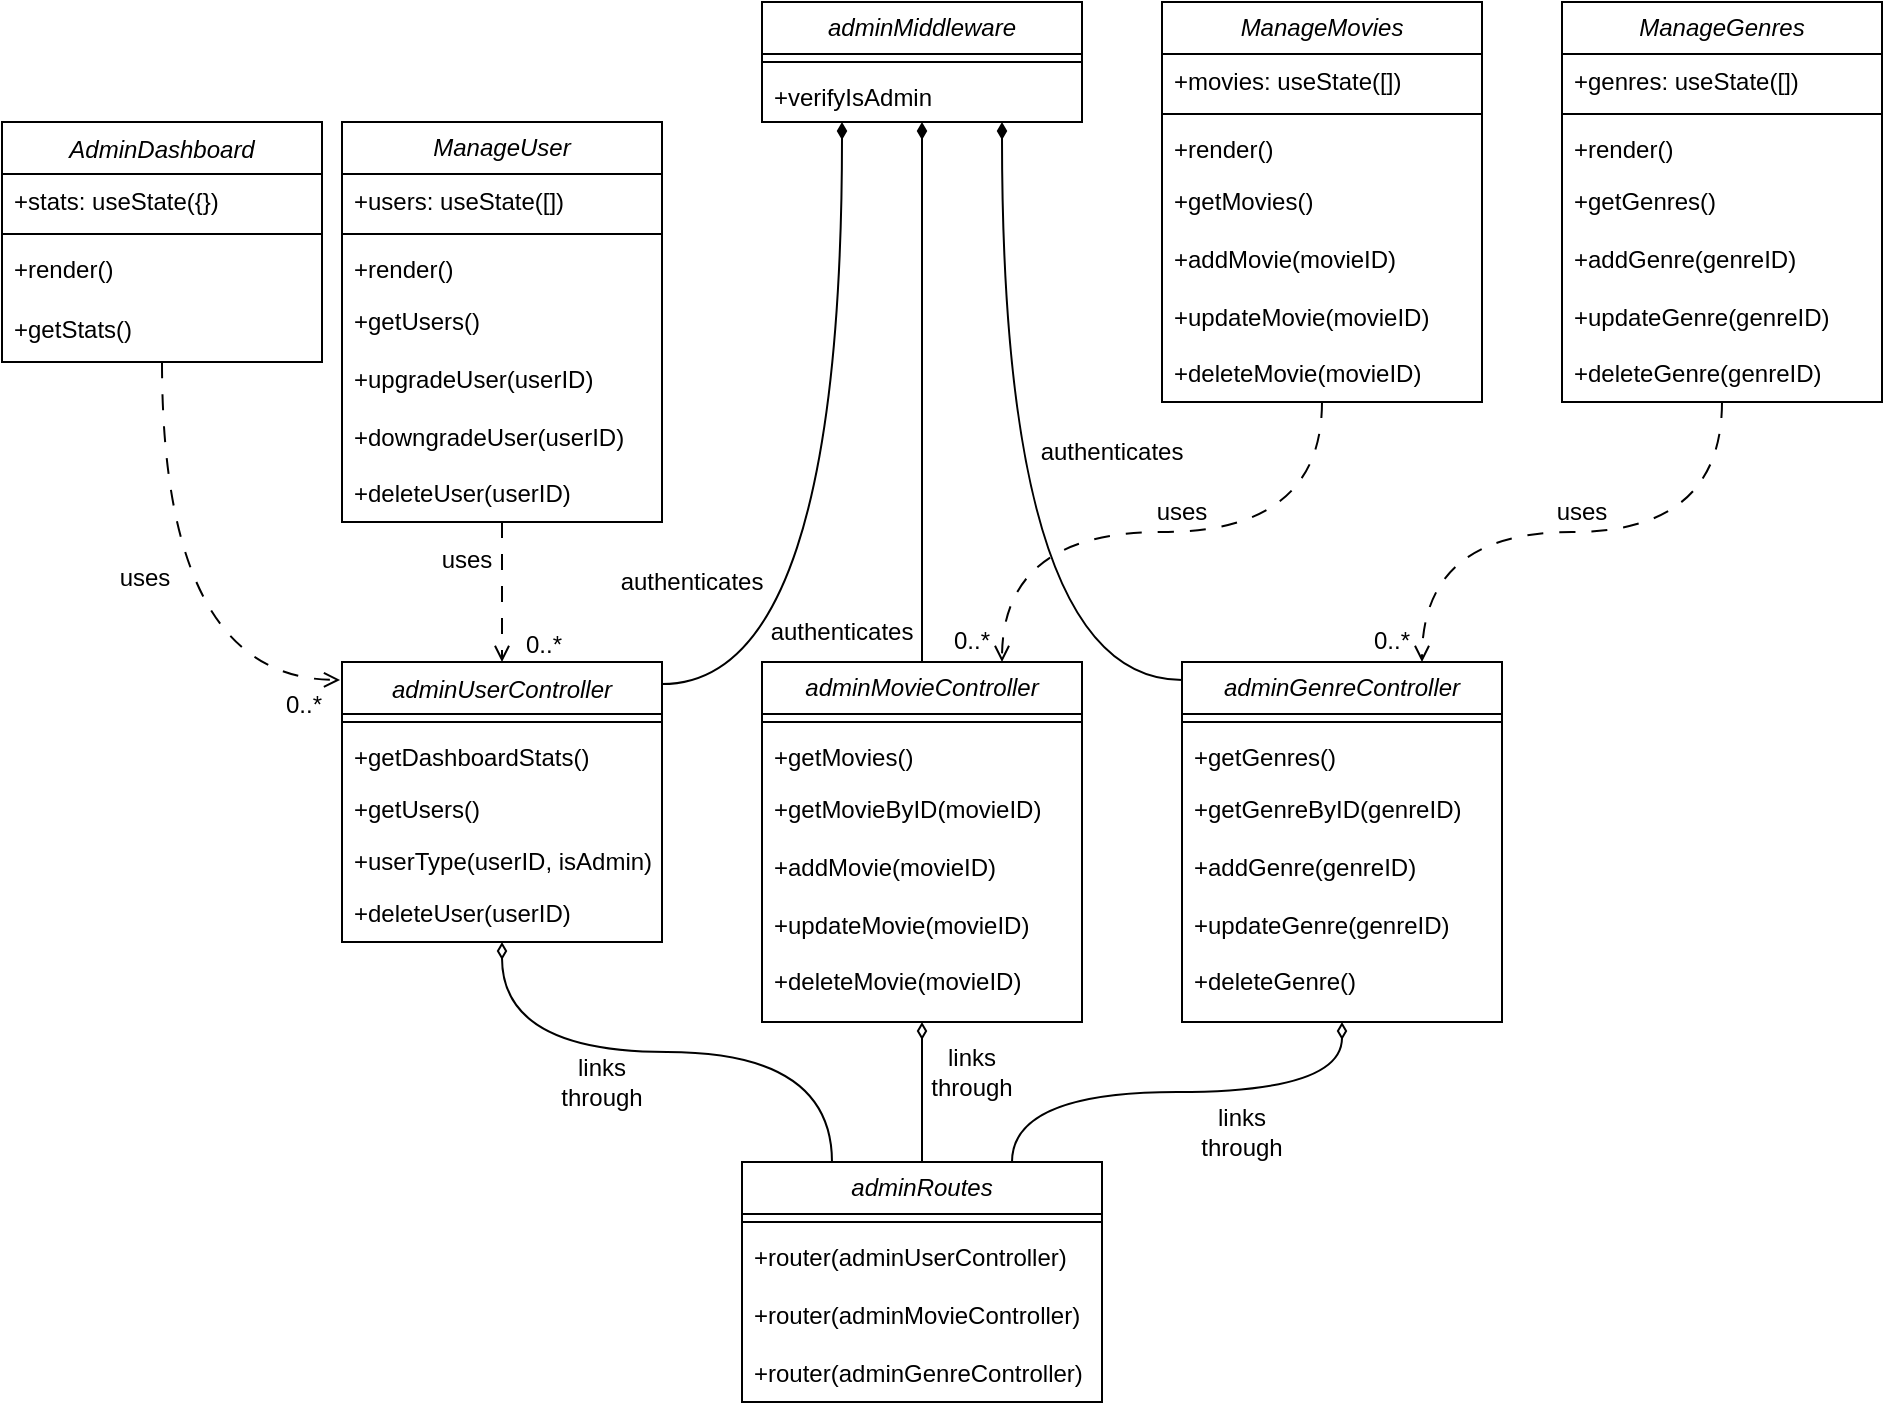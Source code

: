 <mxfile version="26.2.4">
  <diagram id="C5RBs43oDa-KdzZeNtuy" name="Page-1">
    <mxGraphModel dx="1428" dy="787" grid="1" gridSize="10" guides="1" tooltips="1" connect="1" arrows="1" fold="1" page="1" pageScale="1" pageWidth="827" pageHeight="1169" math="0" shadow="0">
      <root>
        <mxCell id="WIyWlLk6GJQsqaUBKTNV-0" />
        <mxCell id="WIyWlLk6GJQsqaUBKTNV-1" parent="WIyWlLk6GJQsqaUBKTNV-0" />
        <mxCell id="zkfFHV4jXpPFQw0GAbJ--0" value="AdminDashboard" style="swimlane;fontStyle=2;align=center;verticalAlign=top;childLayout=stackLayout;horizontal=1;startSize=26;horizontalStack=0;resizeParent=1;resizeLast=0;collapsible=1;marginBottom=0;rounded=0;shadow=0;strokeWidth=1;" parent="WIyWlLk6GJQsqaUBKTNV-1" vertex="1">
          <mxGeometry x="60" y="120" width="160" height="120" as="geometry">
            <mxRectangle x="230" y="140" width="160" height="26" as="alternateBounds" />
          </mxGeometry>
        </mxCell>
        <mxCell id="zkfFHV4jXpPFQw0GAbJ--1" value="+stats: useState({})" style="text;align=left;verticalAlign=top;spacingLeft=4;spacingRight=4;overflow=hidden;rotatable=0;points=[[0,0.5],[1,0.5]];portConstraint=eastwest;" parent="zkfFHV4jXpPFQw0GAbJ--0" vertex="1">
          <mxGeometry y="26" width="160" height="26" as="geometry" />
        </mxCell>
        <mxCell id="zkfFHV4jXpPFQw0GAbJ--4" value="" style="line;html=1;strokeWidth=1;align=left;verticalAlign=middle;spacingTop=-1;spacingLeft=3;spacingRight=3;rotatable=0;labelPosition=right;points=[];portConstraint=eastwest;" parent="zkfFHV4jXpPFQw0GAbJ--0" vertex="1">
          <mxGeometry y="52" width="160" height="8" as="geometry" />
        </mxCell>
        <mxCell id="zkfFHV4jXpPFQw0GAbJ--5" value="+render()" style="text;align=left;verticalAlign=top;spacingLeft=4;spacingRight=4;overflow=hidden;rotatable=0;points=[[0,0.5],[1,0.5]];portConstraint=eastwest;" parent="zkfFHV4jXpPFQw0GAbJ--0" vertex="1">
          <mxGeometry y="60" width="160" height="30" as="geometry" />
        </mxCell>
        <mxCell id="k6Q90wxYCE1YrTA6Pnd6-2" value="+getStats()" style="text;align=left;verticalAlign=top;spacingLeft=4;spacingRight=4;overflow=hidden;rotatable=0;points=[[0,0.5],[1,0.5]];portConstraint=eastwest;" vertex="1" parent="zkfFHV4jXpPFQw0GAbJ--0">
          <mxGeometry y="90" width="160" height="30" as="geometry" />
        </mxCell>
        <mxCell id="zkfFHV4jXpPFQw0GAbJ--17" value="adminUserController" style="swimlane;fontStyle=2;align=center;verticalAlign=top;childLayout=stackLayout;horizontal=1;startSize=26;horizontalStack=0;resizeParent=1;resizeLast=0;collapsible=1;marginBottom=0;rounded=0;shadow=0;strokeWidth=1;" parent="WIyWlLk6GJQsqaUBKTNV-1" vertex="1">
          <mxGeometry x="230" y="390" width="160" height="140" as="geometry">
            <mxRectangle x="550" y="140" width="160" height="26" as="alternateBounds" />
          </mxGeometry>
        </mxCell>
        <mxCell id="zkfFHV4jXpPFQw0GAbJ--23" value="" style="line;html=1;strokeWidth=1;align=left;verticalAlign=middle;spacingTop=-1;spacingLeft=3;spacingRight=3;rotatable=0;labelPosition=right;points=[];portConstraint=eastwest;" parent="zkfFHV4jXpPFQw0GAbJ--17" vertex="1">
          <mxGeometry y="26" width="160" height="8" as="geometry" />
        </mxCell>
        <mxCell id="zkfFHV4jXpPFQw0GAbJ--24" value="+getDashboardStats()" style="text;align=left;verticalAlign=top;spacingLeft=4;spacingRight=4;overflow=hidden;rotatable=0;points=[[0,0.5],[1,0.5]];portConstraint=eastwest;" parent="zkfFHV4jXpPFQw0GAbJ--17" vertex="1">
          <mxGeometry y="34" width="160" height="26" as="geometry" />
        </mxCell>
        <mxCell id="zkfFHV4jXpPFQw0GAbJ--25" value="+getUsers()" style="text;align=left;verticalAlign=top;spacingLeft=4;spacingRight=4;overflow=hidden;rotatable=0;points=[[0,0.5],[1,0.5]];portConstraint=eastwest;" parent="zkfFHV4jXpPFQw0GAbJ--17" vertex="1">
          <mxGeometry y="60" width="160" height="26" as="geometry" />
        </mxCell>
        <mxCell id="k6Q90wxYCE1YrTA6Pnd6-0" value="+userType(userID, isAdmin)" style="text;align=left;verticalAlign=top;spacingLeft=4;spacingRight=4;overflow=hidden;rotatable=0;points=[[0,0.5],[1,0.5]];portConstraint=eastwest;" vertex="1" parent="zkfFHV4jXpPFQw0GAbJ--17">
          <mxGeometry y="86" width="160" height="26" as="geometry" />
        </mxCell>
        <mxCell id="k6Q90wxYCE1YrTA6Pnd6-1" value="+deleteUser(userID)" style="text;align=left;verticalAlign=top;spacingLeft=4;spacingRight=4;overflow=hidden;rotatable=0;points=[[0,0.5],[1,0.5]];portConstraint=eastwest;" vertex="1" parent="zkfFHV4jXpPFQw0GAbJ--17">
          <mxGeometry y="112" width="160" height="26" as="geometry" />
        </mxCell>
        <mxCell id="zkfFHV4jXpPFQw0GAbJ--26" value="" style="endArrow=open;shadow=0;strokeWidth=1;rounded=0;endFill=1;edgeStyle=orthogonalEdgeStyle;elbow=vertical;curved=1;exitX=0.5;exitY=1;exitDx=0;exitDy=0;dashed=1;dashPattern=8 8;entryX=-0.006;entryY=0.064;entryDx=0;entryDy=0;entryPerimeter=0;" parent="WIyWlLk6GJQsqaUBKTNV-1" source="zkfFHV4jXpPFQw0GAbJ--0" target="zkfFHV4jXpPFQw0GAbJ--17" edge="1">
          <mxGeometry x="0.5" y="41" relative="1" as="geometry">
            <mxPoint x="220" y="192" as="sourcePoint" />
            <mxPoint x="240" y="400" as="targetPoint" />
            <mxPoint x="-40" y="32" as="offset" />
            <Array as="points">
              <mxPoint x="140" y="399" />
            </Array>
          </mxGeometry>
        </mxCell>
        <mxCell id="zkfFHV4jXpPFQw0GAbJ--27" value="0..*" style="resizable=0;align=left;verticalAlign=bottom;labelBackgroundColor=none;fontSize=12;" parent="zkfFHV4jXpPFQw0GAbJ--26" connectable="0" vertex="1">
          <mxGeometry x="-1" relative="1" as="geometry">
            <mxPoint x="60" y="180" as="offset" />
          </mxGeometry>
        </mxCell>
        <mxCell id="zkfFHV4jXpPFQw0GAbJ--29" value="uses" style="text;html=1;resizable=0;points=[];;align=center;verticalAlign=middle;labelBackgroundColor=none;rounded=0;shadow=0;strokeWidth=1;fontSize=12;" parent="zkfFHV4jXpPFQw0GAbJ--26" vertex="1" connectable="0">
          <mxGeometry x="0.5" y="49" relative="1" as="geometry">
            <mxPoint x="125" y="-11" as="offset" />
          </mxGeometry>
        </mxCell>
        <mxCell id="k6Q90wxYCE1YrTA6Pnd6-31" style="edgeStyle=orthogonalEdgeStyle;rounded=0;orthogonalLoop=1;jettySize=auto;html=1;exitX=1;exitY=0.079;exitDx=0;exitDy=0;exitPerimeter=0;entryX=0.25;entryY=1;entryDx=0;entryDy=0;endArrow=diamondThin;endFill=1;curved=1;strokeWidth=1;" edge="1" parent="WIyWlLk6GJQsqaUBKTNV-1" source="zkfFHV4jXpPFQw0GAbJ--17" target="k6Q90wxYCE1YrTA6Pnd6-3">
          <mxGeometry relative="1" as="geometry">
            <mxPoint x="600" y="400" as="sourcePoint" />
            <mxPoint x="460" y="360" as="targetPoint" />
          </mxGeometry>
        </mxCell>
        <mxCell id="k6Q90wxYCE1YrTA6Pnd6-3" value="&lt;i&gt;adminMiddleware&lt;/i&gt;" style="swimlane;fontStyle=0;childLayout=stackLayout;horizontal=1;startSize=26;fillColor=none;horizontalStack=0;resizeParent=1;resizeParentMax=0;resizeLast=0;collapsible=1;marginBottom=0;whiteSpace=wrap;html=1;" vertex="1" parent="WIyWlLk6GJQsqaUBKTNV-1">
          <mxGeometry x="440" y="60" width="160" height="60" as="geometry" />
        </mxCell>
        <mxCell id="k6Q90wxYCE1YrTA6Pnd6-7" value="" style="line;html=1;strokeWidth=1;align=left;verticalAlign=middle;spacingTop=-1;spacingLeft=3;spacingRight=3;rotatable=0;labelPosition=right;points=[];portConstraint=eastwest;" vertex="1" parent="k6Q90wxYCE1YrTA6Pnd6-3">
          <mxGeometry y="26" width="160" height="8" as="geometry" />
        </mxCell>
        <mxCell id="k6Q90wxYCE1YrTA6Pnd6-5" value="+verifyIsAdmin" style="text;strokeColor=none;fillColor=none;align=left;verticalAlign=top;spacingLeft=4;spacingRight=4;overflow=hidden;rotatable=0;points=[[0,0.5],[1,0.5]];portConstraint=eastwest;whiteSpace=wrap;html=1;" vertex="1" parent="k6Q90wxYCE1YrTA6Pnd6-3">
          <mxGeometry y="34" width="160" height="26" as="geometry" />
        </mxCell>
        <mxCell id="k6Q90wxYCE1YrTA6Pnd6-26" style="edgeStyle=orthogonalEdgeStyle;rounded=0;orthogonalLoop=1;jettySize=auto;html=1;exitX=0.5;exitY=1;exitDx=0;exitDy=0;entryX=0.5;entryY=0;entryDx=0;entryDy=0;endArrow=open;endFill=0;dashed=1;dashPattern=8 8;" edge="1" parent="WIyWlLk6GJQsqaUBKTNV-1" source="k6Q90wxYCE1YrTA6Pnd6-8" target="zkfFHV4jXpPFQw0GAbJ--17">
          <mxGeometry relative="1" as="geometry" />
        </mxCell>
        <mxCell id="k6Q90wxYCE1YrTA6Pnd6-8" value="&lt;i&gt;ManageUser&lt;/i&gt;" style="swimlane;fontStyle=0;childLayout=stackLayout;horizontal=1;startSize=26;fillColor=none;horizontalStack=0;resizeParent=1;resizeParentMax=0;resizeLast=0;collapsible=1;marginBottom=0;whiteSpace=wrap;html=1;" vertex="1" parent="WIyWlLk6GJQsqaUBKTNV-1">
          <mxGeometry x="230" y="120" width="160" height="200" as="geometry" />
        </mxCell>
        <mxCell id="k6Q90wxYCE1YrTA6Pnd6-9" value="+users: useState([])" style="text;strokeColor=none;fillColor=none;align=left;verticalAlign=top;spacingLeft=4;spacingRight=4;overflow=hidden;rotatable=0;points=[[0,0.5],[1,0.5]];portConstraint=eastwest;whiteSpace=wrap;html=1;" vertex="1" parent="k6Q90wxYCE1YrTA6Pnd6-8">
          <mxGeometry y="26" width="160" height="26" as="geometry" />
        </mxCell>
        <mxCell id="k6Q90wxYCE1YrTA6Pnd6-10" value="" style="line;html=1;strokeWidth=1;align=left;verticalAlign=middle;spacingTop=-1;spacingLeft=3;spacingRight=3;rotatable=0;labelPosition=right;points=[];portConstraint=eastwest;" vertex="1" parent="k6Q90wxYCE1YrTA6Pnd6-8">
          <mxGeometry y="52" width="160" height="8" as="geometry" />
        </mxCell>
        <mxCell id="k6Q90wxYCE1YrTA6Pnd6-11" value="+render()" style="text;strokeColor=none;fillColor=none;align=left;verticalAlign=top;spacingLeft=4;spacingRight=4;overflow=hidden;rotatable=0;points=[[0,0.5],[1,0.5]];portConstraint=eastwest;whiteSpace=wrap;html=1;" vertex="1" parent="k6Q90wxYCE1YrTA6Pnd6-8">
          <mxGeometry y="60" width="160" height="26" as="geometry" />
        </mxCell>
        <mxCell id="k6Q90wxYCE1YrTA6Pnd6-12" value="&lt;div&gt;+getUsers()&lt;/div&gt;&lt;div&gt;&lt;br&gt;&lt;/div&gt;&lt;div&gt;+upgradeUser(userID)&lt;br&gt;&lt;br&gt;+downgradeUser(userID)&lt;br&gt;&lt;br&gt;+deleteUser(userID)&lt;/div&gt;" style="text;strokeColor=none;fillColor=none;align=left;verticalAlign=top;spacingLeft=4;spacingRight=4;overflow=hidden;rotatable=0;points=[[0,0.5],[1,0.5]];portConstraint=eastwest;whiteSpace=wrap;html=1;" vertex="1" parent="k6Q90wxYCE1YrTA6Pnd6-8">
          <mxGeometry y="86" width="160" height="114" as="geometry" />
        </mxCell>
        <mxCell id="k6Q90wxYCE1YrTA6Pnd6-27" value="0..*" style="resizable=0;align=left;verticalAlign=bottom;labelBackgroundColor=none;fontSize=12;" connectable="0" vertex="1" parent="WIyWlLk6GJQsqaUBKTNV-1">
          <mxGeometry x="320" y="390" as="geometry" />
        </mxCell>
        <mxCell id="k6Q90wxYCE1YrTA6Pnd6-29" value="uses" style="text;html=1;resizable=0;points=[];;align=center;verticalAlign=middle;labelBackgroundColor=none;rounded=0;shadow=0;strokeWidth=1;fontSize=12;" vertex="1" connectable="0" parent="WIyWlLk6GJQsqaUBKTNV-1">
          <mxGeometry x="150" y="350" as="geometry">
            <mxPoint x="-19" y="-2" as="offset" />
          </mxGeometry>
        </mxCell>
        <mxCell id="k6Q90wxYCE1YrTA6Pnd6-36" value="authenticates" style="text;html=1;align=center;verticalAlign=middle;whiteSpace=wrap;rounded=0;" vertex="1" parent="WIyWlLk6GJQsqaUBKTNV-1">
          <mxGeometry x="380" y="335" width="50" height="30" as="geometry" />
        </mxCell>
        <mxCell id="k6Q90wxYCE1YrTA6Pnd6-42" style="edgeStyle=orthogonalEdgeStyle;rounded=0;orthogonalLoop=1;jettySize=auto;html=1;entryX=0.463;entryY=0.962;entryDx=0;entryDy=0;entryPerimeter=0;curved=1;endArrow=diamondThin;endFill=1;exitX=0.5;exitY=0;exitDx=0;exitDy=0;" edge="1" parent="WIyWlLk6GJQsqaUBKTNV-1" source="k6Q90wxYCE1YrTA6Pnd6-37">
          <mxGeometry relative="1" as="geometry">
            <mxPoint x="550" y="390" as="sourcePoint" />
            <mxPoint x="520.0" y="120.002" as="targetPoint" />
            <Array as="points">
              <mxPoint x="520" y="390" />
            </Array>
          </mxGeometry>
        </mxCell>
        <mxCell id="k6Q90wxYCE1YrTA6Pnd6-44" value="authenticates" style="text;html=1;align=center;verticalAlign=middle;whiteSpace=wrap;rounded=0;" vertex="1" parent="WIyWlLk6GJQsqaUBKTNV-1">
          <mxGeometry x="470" y="360" width="20" height="30" as="geometry" />
        </mxCell>
        <mxCell id="k6Q90wxYCE1YrTA6Pnd6-46" value="&lt;i&gt;adminGenreController&lt;/i&gt;" style="swimlane;fontStyle=0;childLayout=stackLayout;horizontal=1;startSize=26;fillColor=none;horizontalStack=0;resizeParent=1;resizeParentMax=0;resizeLast=0;collapsible=1;marginBottom=0;whiteSpace=wrap;html=1;" vertex="1" parent="WIyWlLk6GJQsqaUBKTNV-1">
          <mxGeometry x="650" y="390" width="160" height="180" as="geometry" />
        </mxCell>
        <mxCell id="k6Q90wxYCE1YrTA6Pnd6-48" value="" style="line;html=1;strokeWidth=1;align=left;verticalAlign=middle;spacingTop=-1;spacingLeft=3;spacingRight=3;rotatable=0;labelPosition=right;points=[];portConstraint=eastwest;" vertex="1" parent="k6Q90wxYCE1YrTA6Pnd6-46">
          <mxGeometry y="26" width="160" height="8" as="geometry" />
        </mxCell>
        <mxCell id="k6Q90wxYCE1YrTA6Pnd6-49" value="+getGenres()" style="text;strokeColor=none;fillColor=none;align=left;verticalAlign=top;spacingLeft=4;spacingRight=4;overflow=hidden;rotatable=0;points=[[0,0.5],[1,0.5]];portConstraint=eastwest;whiteSpace=wrap;html=1;" vertex="1" parent="k6Q90wxYCE1YrTA6Pnd6-46">
          <mxGeometry y="34" width="160" height="26" as="geometry" />
        </mxCell>
        <mxCell id="k6Q90wxYCE1YrTA6Pnd6-50" value="+getGenreByID(genreID)&lt;br&gt;&lt;br&gt;+addGenre(genreID)&lt;br&gt;&lt;br&gt;+updateGenre(genreID)&lt;br&gt;&lt;br&gt;+deleteGenre()" style="text;strokeColor=none;fillColor=none;align=left;verticalAlign=top;spacingLeft=4;spacingRight=4;overflow=hidden;rotatable=0;points=[[0,0.5],[1,0.5]];portConstraint=eastwest;whiteSpace=wrap;html=1;" vertex="1" parent="k6Q90wxYCE1YrTA6Pnd6-46">
          <mxGeometry y="60" width="160" height="120" as="geometry" />
        </mxCell>
        <mxCell id="k6Q90wxYCE1YrTA6Pnd6-53" value="" style="edgeStyle=orthogonalEdgeStyle;rounded=0;orthogonalLoop=1;jettySize=auto;html=1;curved=1;exitX=0;exitY=0.05;exitDx=0;exitDy=0;exitPerimeter=0;endArrow=diamondThin;endFill=1;" edge="1" parent="WIyWlLk6GJQsqaUBKTNV-1" source="k6Q90wxYCE1YrTA6Pnd6-46" target="k6Q90wxYCE1YrTA6Pnd6-5">
          <mxGeometry relative="1" as="geometry">
            <mxPoint x="710" y="399" as="sourcePoint" />
            <mxPoint x="560" y="120" as="targetPoint" />
            <Array as="points">
              <mxPoint x="560" y="399" />
            </Array>
          </mxGeometry>
        </mxCell>
        <mxCell id="k6Q90wxYCE1YrTA6Pnd6-37" value="&lt;i&gt;adminMovieController&lt;/i&gt;" style="swimlane;fontStyle=0;childLayout=stackLayout;horizontal=1;startSize=26;fillColor=none;horizontalStack=0;resizeParent=1;resizeParentMax=0;resizeLast=0;collapsible=1;marginBottom=0;whiteSpace=wrap;html=1;" vertex="1" parent="WIyWlLk6GJQsqaUBKTNV-1">
          <mxGeometry x="440" y="390" width="160" height="180" as="geometry" />
        </mxCell>
        <mxCell id="k6Q90wxYCE1YrTA6Pnd6-39" value="" style="line;html=1;strokeWidth=1;align=left;verticalAlign=middle;spacingTop=-1;spacingLeft=3;spacingRight=3;rotatable=0;labelPosition=right;points=[];portConstraint=eastwest;" vertex="1" parent="k6Q90wxYCE1YrTA6Pnd6-37">
          <mxGeometry y="26" width="160" height="8" as="geometry" />
        </mxCell>
        <mxCell id="k6Q90wxYCE1YrTA6Pnd6-40" value="+getMovies()" style="text;strokeColor=none;fillColor=none;align=left;verticalAlign=top;spacingLeft=4;spacingRight=4;overflow=hidden;rotatable=0;points=[[0,0.5],[1,0.5]];portConstraint=eastwest;whiteSpace=wrap;html=1;" vertex="1" parent="k6Q90wxYCE1YrTA6Pnd6-37">
          <mxGeometry y="34" width="160" height="26" as="geometry" />
        </mxCell>
        <mxCell id="k6Q90wxYCE1YrTA6Pnd6-41" value="&lt;div&gt;+getMovieByID(movieID)&lt;br&gt;&lt;br&gt;+addMovie(movieID)&lt;br&gt;&lt;br&gt;+updateMovie(movieID)&lt;br&gt;&lt;br&gt;+deleteMovie(movieID)&lt;/div&gt;" style="text;strokeColor=none;fillColor=none;align=left;verticalAlign=top;spacingLeft=4;spacingRight=4;overflow=hidden;rotatable=0;points=[[0,0.5],[1,0.5]];portConstraint=eastwest;whiteSpace=wrap;html=1;" vertex="1" parent="k6Q90wxYCE1YrTA6Pnd6-37">
          <mxGeometry y="60" width="160" height="120" as="geometry" />
        </mxCell>
        <mxCell id="k6Q90wxYCE1YrTA6Pnd6-54" value="authenticates" style="text;html=1;align=center;verticalAlign=middle;whiteSpace=wrap;rounded=0;" vertex="1" parent="WIyWlLk6GJQsqaUBKTNV-1">
          <mxGeometry x="590" y="270" width="50" height="30" as="geometry" />
        </mxCell>
        <mxCell id="k6Q90wxYCE1YrTA6Pnd6-60" style="edgeStyle=orthogonalEdgeStyle;rounded=0;orthogonalLoop=1;jettySize=auto;html=1;exitX=0.5;exitY=1;exitDx=0;exitDy=0;curved=1;dashed=1;dashPattern=8 8;endArrow=open;endFill=0;entryX=0.75;entryY=0;entryDx=0;entryDy=0;" edge="1" parent="WIyWlLk6GJQsqaUBKTNV-1" source="k6Q90wxYCE1YrTA6Pnd6-55" target="k6Q90wxYCE1YrTA6Pnd6-37">
          <mxGeometry relative="1" as="geometry">
            <mxPoint x="710" y="330" as="targetPoint" />
          </mxGeometry>
        </mxCell>
        <mxCell id="k6Q90wxYCE1YrTA6Pnd6-55" value="&lt;i&gt;ManageMovies&lt;/i&gt;" style="swimlane;fontStyle=0;childLayout=stackLayout;horizontal=1;startSize=26;fillColor=none;horizontalStack=0;resizeParent=1;resizeParentMax=0;resizeLast=0;collapsible=1;marginBottom=0;whiteSpace=wrap;html=1;" vertex="1" parent="WIyWlLk6GJQsqaUBKTNV-1">
          <mxGeometry x="640" y="60" width="160" height="200" as="geometry" />
        </mxCell>
        <mxCell id="k6Q90wxYCE1YrTA6Pnd6-56" value="+movies: useState([])" style="text;strokeColor=none;fillColor=none;align=left;verticalAlign=top;spacingLeft=4;spacingRight=4;overflow=hidden;rotatable=0;points=[[0,0.5],[1,0.5]];portConstraint=eastwest;whiteSpace=wrap;html=1;" vertex="1" parent="k6Q90wxYCE1YrTA6Pnd6-55">
          <mxGeometry y="26" width="160" height="26" as="geometry" />
        </mxCell>
        <mxCell id="k6Q90wxYCE1YrTA6Pnd6-57" value="" style="line;html=1;strokeWidth=1;align=left;verticalAlign=middle;spacingTop=-1;spacingLeft=3;spacingRight=3;rotatable=0;labelPosition=right;points=[];portConstraint=eastwest;" vertex="1" parent="k6Q90wxYCE1YrTA6Pnd6-55">
          <mxGeometry y="52" width="160" height="8" as="geometry" />
        </mxCell>
        <mxCell id="k6Q90wxYCE1YrTA6Pnd6-58" value="+render()" style="text;strokeColor=none;fillColor=none;align=left;verticalAlign=top;spacingLeft=4;spacingRight=4;overflow=hidden;rotatable=0;points=[[0,0.5],[1,0.5]];portConstraint=eastwest;whiteSpace=wrap;html=1;" vertex="1" parent="k6Q90wxYCE1YrTA6Pnd6-55">
          <mxGeometry y="60" width="160" height="26" as="geometry" />
        </mxCell>
        <mxCell id="k6Q90wxYCE1YrTA6Pnd6-59" value="&lt;div&gt;+getMovies()&lt;br&gt;&lt;br&gt;+addMovie(movieID)&lt;br&gt;&lt;br&gt;+updateMovie(movieID)&lt;br&gt;&lt;br&gt;+deleteMovie(movieID)&lt;/div&gt;" style="text;strokeColor=none;fillColor=none;align=left;verticalAlign=top;spacingLeft=4;spacingRight=4;overflow=hidden;rotatable=0;points=[[0,0.5],[1,0.5]];portConstraint=eastwest;whiteSpace=wrap;html=1;" vertex="1" parent="k6Q90wxYCE1YrTA6Pnd6-55">
          <mxGeometry y="86" width="160" height="114" as="geometry" />
        </mxCell>
        <mxCell id="k6Q90wxYCE1YrTA6Pnd6-61" value="uses" style="text;html=1;align=center;verticalAlign=middle;whiteSpace=wrap;rounded=0;" vertex="1" parent="WIyWlLk6GJQsqaUBKTNV-1">
          <mxGeometry x="620" y="300" width="60" height="30" as="geometry" />
        </mxCell>
        <mxCell id="k6Q90wxYCE1YrTA6Pnd6-62" value="0..*" style="resizable=0;align=left;verticalAlign=bottom;labelBackgroundColor=none;fontSize=12;" connectable="0" vertex="1" parent="WIyWlLk6GJQsqaUBKTNV-1">
          <mxGeometry x="540" y="380" as="geometry">
            <mxPoint x="-6" y="8" as="offset" />
          </mxGeometry>
        </mxCell>
        <mxCell id="k6Q90wxYCE1YrTA6Pnd6-68" style="edgeStyle=orthogonalEdgeStyle;rounded=0;orthogonalLoop=1;jettySize=auto;html=1;exitX=0.5;exitY=1;exitDx=0;exitDy=0;entryX=0.75;entryY=0;entryDx=0;entryDy=0;curved=1;dashed=1;dashPattern=8 8;endArrow=open;endFill=0;" edge="1" parent="WIyWlLk6GJQsqaUBKTNV-1" source="k6Q90wxYCE1YrTA6Pnd6-63" target="k6Q90wxYCE1YrTA6Pnd6-46">
          <mxGeometry relative="1" as="geometry" />
        </mxCell>
        <mxCell id="k6Q90wxYCE1YrTA6Pnd6-63" value="&lt;i&gt;ManageGenres&lt;/i&gt;" style="swimlane;fontStyle=0;childLayout=stackLayout;horizontal=1;startSize=26;fillColor=none;horizontalStack=0;resizeParent=1;resizeParentMax=0;resizeLast=0;collapsible=1;marginBottom=0;whiteSpace=wrap;html=1;" vertex="1" parent="WIyWlLk6GJQsqaUBKTNV-1">
          <mxGeometry x="840" y="60" width="160" height="200" as="geometry" />
        </mxCell>
        <mxCell id="k6Q90wxYCE1YrTA6Pnd6-64" value="+genres: useState([])" style="text;strokeColor=none;fillColor=none;align=left;verticalAlign=top;spacingLeft=4;spacingRight=4;overflow=hidden;rotatable=0;points=[[0,0.5],[1,0.5]];portConstraint=eastwest;whiteSpace=wrap;html=1;" vertex="1" parent="k6Q90wxYCE1YrTA6Pnd6-63">
          <mxGeometry y="26" width="160" height="26" as="geometry" />
        </mxCell>
        <mxCell id="k6Q90wxYCE1YrTA6Pnd6-65" value="" style="line;html=1;strokeWidth=1;align=left;verticalAlign=middle;spacingTop=-1;spacingLeft=3;spacingRight=3;rotatable=0;labelPosition=right;points=[];portConstraint=eastwest;" vertex="1" parent="k6Q90wxYCE1YrTA6Pnd6-63">
          <mxGeometry y="52" width="160" height="8" as="geometry" />
        </mxCell>
        <mxCell id="k6Q90wxYCE1YrTA6Pnd6-66" value="+render()" style="text;strokeColor=none;fillColor=none;align=left;verticalAlign=top;spacingLeft=4;spacingRight=4;overflow=hidden;rotatable=0;points=[[0,0.5],[1,0.5]];portConstraint=eastwest;whiteSpace=wrap;html=1;" vertex="1" parent="k6Q90wxYCE1YrTA6Pnd6-63">
          <mxGeometry y="60" width="160" height="26" as="geometry" />
        </mxCell>
        <mxCell id="k6Q90wxYCE1YrTA6Pnd6-67" value="&lt;div&gt;+getGenres()&lt;br&gt;&lt;br&gt;+addGenre(genreID)&lt;br&gt;&lt;br&gt;+updateGenre(genreID)&lt;br&gt;&lt;br&gt;+deleteGenre(genreID)&lt;/div&gt;" style="text;strokeColor=none;fillColor=none;align=left;verticalAlign=top;spacingLeft=4;spacingRight=4;overflow=hidden;rotatable=0;points=[[0,0.5],[1,0.5]];portConstraint=eastwest;whiteSpace=wrap;html=1;" vertex="1" parent="k6Q90wxYCE1YrTA6Pnd6-63">
          <mxGeometry y="86" width="160" height="114" as="geometry" />
        </mxCell>
        <mxCell id="k6Q90wxYCE1YrTA6Pnd6-70" value="0..*" style="resizable=0;align=left;verticalAlign=bottom;labelBackgroundColor=none;fontSize=12;" connectable="0" vertex="1" parent="WIyWlLk6GJQsqaUBKTNV-1">
          <mxGeometry x="750" y="380" as="geometry">
            <mxPoint x="-6" y="8" as="offset" />
          </mxGeometry>
        </mxCell>
        <mxCell id="k6Q90wxYCE1YrTA6Pnd6-71" value="uses" style="text;html=1;align=center;verticalAlign=middle;whiteSpace=wrap;rounded=0;" vertex="1" parent="WIyWlLk6GJQsqaUBKTNV-1">
          <mxGeometry x="820" y="300" width="60" height="30" as="geometry" />
        </mxCell>
        <mxCell id="k6Q90wxYCE1YrTA6Pnd6-77" style="edgeStyle=orthogonalEdgeStyle;rounded=0;orthogonalLoop=1;jettySize=auto;html=1;exitX=0.25;exitY=0;exitDx=0;exitDy=0;entryX=0.5;entryY=1;entryDx=0;entryDy=0;curved=1;endArrow=diamondThin;endFill=0;" edge="1" parent="WIyWlLk6GJQsqaUBKTNV-1" source="k6Q90wxYCE1YrTA6Pnd6-72" target="zkfFHV4jXpPFQw0GAbJ--17">
          <mxGeometry relative="1" as="geometry" />
        </mxCell>
        <mxCell id="k6Q90wxYCE1YrTA6Pnd6-78" style="edgeStyle=orthogonalEdgeStyle;rounded=0;orthogonalLoop=1;jettySize=auto;html=1;exitX=0.5;exitY=0;exitDx=0;exitDy=0;entryX=0.5;entryY=1;entryDx=0;entryDy=0;curved=1;endArrow=diamondThin;endFill=0;" edge="1" parent="WIyWlLk6GJQsqaUBKTNV-1" source="k6Q90wxYCE1YrTA6Pnd6-72" target="k6Q90wxYCE1YrTA6Pnd6-37">
          <mxGeometry relative="1" as="geometry" />
        </mxCell>
        <mxCell id="k6Q90wxYCE1YrTA6Pnd6-79" style="edgeStyle=orthogonalEdgeStyle;rounded=0;orthogonalLoop=1;jettySize=auto;html=1;exitX=0.75;exitY=0;exitDx=0;exitDy=0;entryX=0.5;entryY=1;entryDx=0;entryDy=0;curved=1;endArrow=diamondThin;endFill=0;" edge="1" parent="WIyWlLk6GJQsqaUBKTNV-1" source="k6Q90wxYCE1YrTA6Pnd6-72" target="k6Q90wxYCE1YrTA6Pnd6-46">
          <mxGeometry relative="1" as="geometry" />
        </mxCell>
        <mxCell id="k6Q90wxYCE1YrTA6Pnd6-72" value="&lt;i&gt;adminRoutes&lt;/i&gt;" style="swimlane;fontStyle=0;childLayout=stackLayout;horizontal=1;startSize=26;fillColor=none;horizontalStack=0;resizeParent=1;resizeParentMax=0;resizeLast=0;collapsible=1;marginBottom=0;whiteSpace=wrap;html=1;" vertex="1" parent="WIyWlLk6GJQsqaUBKTNV-1">
          <mxGeometry x="430" y="640" width="180" height="120" as="geometry" />
        </mxCell>
        <mxCell id="k6Q90wxYCE1YrTA6Pnd6-74" value="" style="line;html=1;strokeWidth=1;align=left;verticalAlign=middle;spacingTop=-1;spacingLeft=3;spacingRight=3;rotatable=0;labelPosition=right;points=[];portConstraint=eastwest;" vertex="1" parent="k6Q90wxYCE1YrTA6Pnd6-72">
          <mxGeometry y="26" width="180" height="8" as="geometry" />
        </mxCell>
        <mxCell id="k6Q90wxYCE1YrTA6Pnd6-76" value="+router(adminUserController)&lt;br&gt;&lt;br&gt;+router(adminMovieController)&lt;br&gt;&lt;br&gt;+router(adminGenreController)" style="text;strokeColor=none;fillColor=none;align=left;verticalAlign=top;spacingLeft=4;spacingRight=4;overflow=hidden;rotatable=0;points=[[0,0.5],[1,0.5]];portConstraint=eastwest;whiteSpace=wrap;html=1;" vertex="1" parent="k6Q90wxYCE1YrTA6Pnd6-72">
          <mxGeometry y="34" width="180" height="86" as="geometry" />
        </mxCell>
        <mxCell id="k6Q90wxYCE1YrTA6Pnd6-80" value="links through" style="text;html=1;align=center;verticalAlign=middle;whiteSpace=wrap;rounded=0;" vertex="1" parent="WIyWlLk6GJQsqaUBKTNV-1">
          <mxGeometry x="330" y="585" width="60" height="30" as="geometry" />
        </mxCell>
        <mxCell id="k6Q90wxYCE1YrTA6Pnd6-81" value="links through" style="text;html=1;align=center;verticalAlign=middle;whiteSpace=wrap;rounded=0;" vertex="1" parent="WIyWlLk6GJQsqaUBKTNV-1">
          <mxGeometry x="520" y="580" width="50" height="30" as="geometry" />
        </mxCell>
        <mxCell id="k6Q90wxYCE1YrTA6Pnd6-82" value="links through" style="text;html=1;align=center;verticalAlign=middle;whiteSpace=wrap;rounded=0;" vertex="1" parent="WIyWlLk6GJQsqaUBKTNV-1">
          <mxGeometry x="650" y="610" width="60" height="30" as="geometry" />
        </mxCell>
      </root>
    </mxGraphModel>
  </diagram>
</mxfile>
